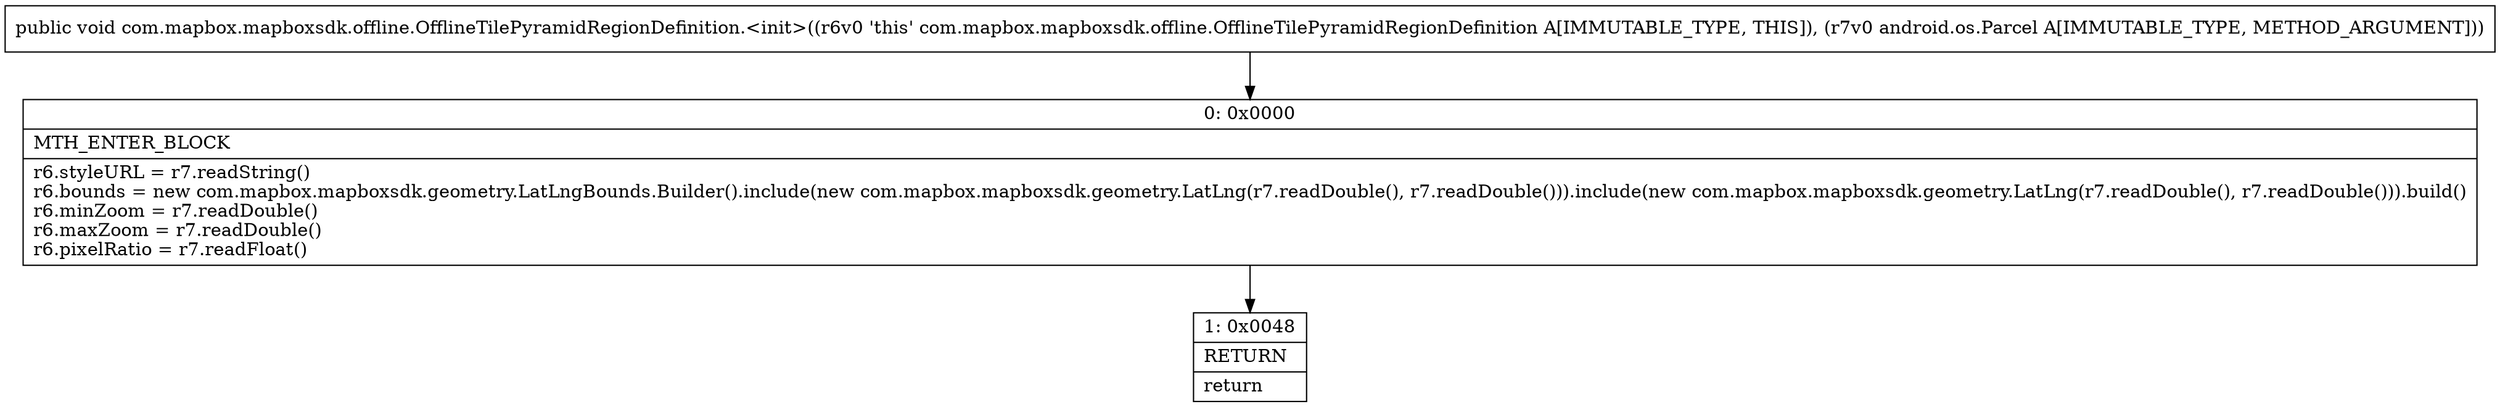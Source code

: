 digraph "CFG forcom.mapbox.mapboxsdk.offline.OfflineTilePyramidRegionDefinition.\<init\>(Landroid\/os\/Parcel;)V" {
Node_0 [shape=record,label="{0\:\ 0x0000|MTH_ENTER_BLOCK\l|r6.styleURL = r7.readString()\lr6.bounds = new com.mapbox.mapboxsdk.geometry.LatLngBounds.Builder().include(new com.mapbox.mapboxsdk.geometry.LatLng(r7.readDouble(), r7.readDouble())).include(new com.mapbox.mapboxsdk.geometry.LatLng(r7.readDouble(), r7.readDouble())).build()\lr6.minZoom = r7.readDouble()\lr6.maxZoom = r7.readDouble()\lr6.pixelRatio = r7.readFloat()\l}"];
Node_1 [shape=record,label="{1\:\ 0x0048|RETURN\l|return\l}"];
MethodNode[shape=record,label="{public void com.mapbox.mapboxsdk.offline.OfflineTilePyramidRegionDefinition.\<init\>((r6v0 'this' com.mapbox.mapboxsdk.offline.OfflineTilePyramidRegionDefinition A[IMMUTABLE_TYPE, THIS]), (r7v0 android.os.Parcel A[IMMUTABLE_TYPE, METHOD_ARGUMENT])) }"];
MethodNode -> Node_0;
Node_0 -> Node_1;
}

